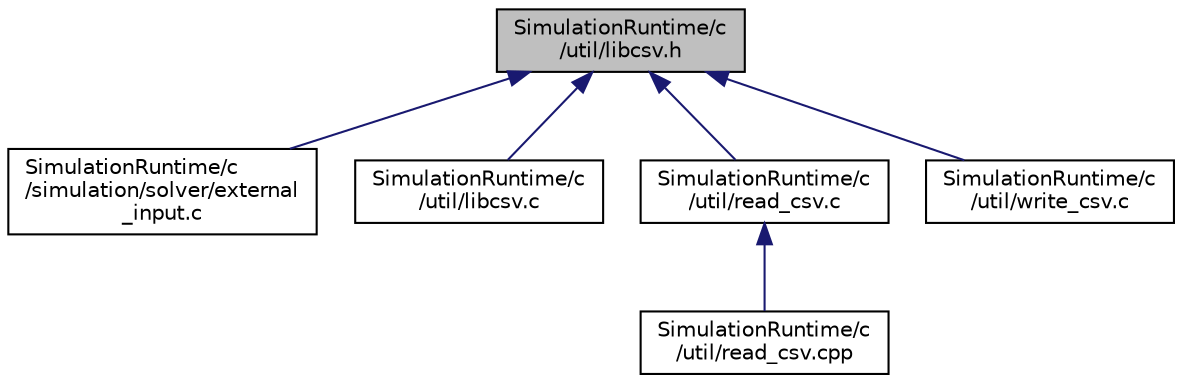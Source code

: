 digraph "SimulationRuntime/c/util/libcsv.h"
{
  edge [fontname="Helvetica",fontsize="10",labelfontname="Helvetica",labelfontsize="10"];
  node [fontname="Helvetica",fontsize="10",shape=record];
  Node3 [label="SimulationRuntime/c\l/util/libcsv.h",height=0.2,width=0.4,color="black", fillcolor="grey75", style="filled", fontcolor="black"];
  Node3 -> Node4 [dir="back",color="midnightblue",fontsize="10",style="solid",fontname="Helvetica"];
  Node4 [label="SimulationRuntime/c\l/simulation/solver/external\l_input.c",height=0.2,width=0.4,color="black", fillcolor="white", style="filled",URL="$d9/d48/external__input_8c.html"];
  Node3 -> Node5 [dir="back",color="midnightblue",fontsize="10",style="solid",fontname="Helvetica"];
  Node5 [label="SimulationRuntime/c\l/util/libcsv.c",height=0.2,width=0.4,color="black", fillcolor="white", style="filled",URL="$d7/d37/_simulation_runtime_2c_2util_2libcsv_8c.html"];
  Node3 -> Node6 [dir="back",color="midnightblue",fontsize="10",style="solid",fontname="Helvetica"];
  Node6 [label="SimulationRuntime/c\l/util/read_csv.c",height=0.2,width=0.4,color="black", fillcolor="white", style="filled",URL="$d1/d45/_simulation_runtime_2c_2util_2read__csv_8c.html"];
  Node6 -> Node7 [dir="back",color="midnightblue",fontsize="10",style="solid",fontname="Helvetica"];
  Node7 [label="SimulationRuntime/c\l/util/read_csv.cpp",height=0.2,width=0.4,color="black", fillcolor="white", style="filled",URL="$d9/d9d/read__csv_8cpp.html"];
  Node3 -> Node8 [dir="back",color="midnightblue",fontsize="10",style="solid",fontname="Helvetica"];
  Node8 [label="SimulationRuntime/c\l/util/write_csv.c",height=0.2,width=0.4,color="black", fillcolor="white", style="filled",URL="$da/d9d/write__csv_8c.html"];
}

